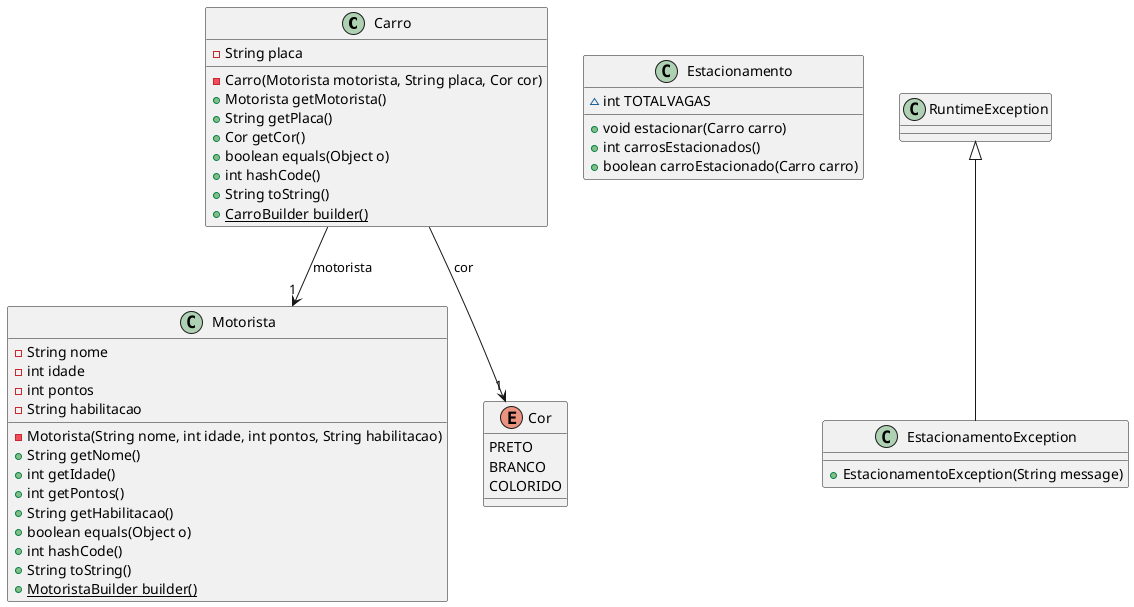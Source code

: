 @startuml
class Carro [[java:challange.Carro]] {
	-String placa
	-Carro(Motorista motorista, String placa, Cor cor)
	+Motorista getMotorista()
	+String getPlaca()
	+Cor getCor()
	+boolean equals(Object o)
	+int hashCode()
	+String toString()
	+{static}CarroBuilder builder()
}
class Motorista [[java:challange.Motorista]] {
}
Carro --> "1" Motorista : motorista
class Cor [[java:challange.Cor]] {
}
Carro --> "1" Cor : cor
enum Cor [[java:challange.Cor]] {
	PRETO
	BRANCO
	COLORIDO
}
class Estacionamento [[java:challange.Estacionamento]] {
	~int TOTALVAGAS
	+void estacionar(Carro carro)
	+int carrosEstacionados()
	+boolean carroEstacionado(Carro carro)
}
class EstacionamentoException [[java:challange.EstacionamentoException]] {
	+EstacionamentoException(String message)
}
class RuntimeException [[java:java.lang.RuntimeException]] {
}
RuntimeException <|-- EstacionamentoException
class Motorista [[java:challange.Motorista]] {
	-String nome
	-int idade
	-int pontos
	-String habilitacao
	-Motorista(String nome, int idade, int pontos, String habilitacao)
	+String getNome()
	+int getIdade()
	+int getPontos()
	+String getHabilitacao()
	+boolean equals(Object o)
	+int hashCode()
	+String toString()
	+{static}MotoristaBuilder builder()
}
@enduml